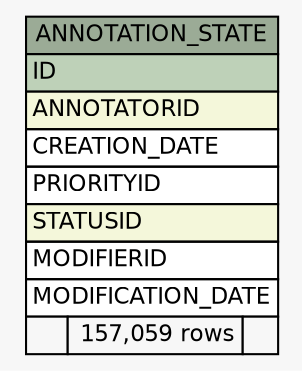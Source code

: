 // dot 2.38.0 on Windows 10 10.0
// SchemaSpy rev Unknown
digraph "ANNOTATION_STATE" {
  graph [
    rankdir="RL"
    bgcolor="#f7f7f7"
    nodesep="0.18"
    ranksep="0.46"
    fontname="Helvetica"
    fontsize="11"
  ];
  node [
    fontname="Helvetica"
    fontsize="11"
    shape="plaintext"
  ];
  edge [
    arrowsize="0.8"
  ];
  "ANNOTATION_STATE" [
    label=<
    <TABLE BORDER="0" CELLBORDER="1" CELLSPACING="0" BGCOLOR="#ffffff">
      <TR><TD COLSPAN="3" BGCOLOR="#9bab96" ALIGN="CENTER">ANNOTATION_STATE</TD></TR>
      <TR><TD PORT="ID" COLSPAN="3" BGCOLOR="#bed1b8" ALIGN="LEFT">ID</TD></TR>
      <TR><TD PORT="ANNOTATORID" COLSPAN="3" BGCOLOR="#f4f7da" ALIGN="LEFT">ANNOTATORID</TD></TR>
      <TR><TD PORT="CREATION_DATE" COLSPAN="3" ALIGN="LEFT">CREATION_DATE</TD></TR>
      <TR><TD PORT="PRIORITYID" COLSPAN="3" ALIGN="LEFT">PRIORITYID</TD></TR>
      <TR><TD PORT="STATUSID" COLSPAN="3" BGCOLOR="#f4f7da" ALIGN="LEFT">STATUSID</TD></TR>
      <TR><TD PORT="MODIFIERID" COLSPAN="3" ALIGN="LEFT">MODIFIERID</TD></TR>
      <TR><TD PORT="MODIFICATION_DATE" COLSPAN="3" ALIGN="LEFT">MODIFICATION_DATE</TD></TR>
      <TR><TD ALIGN="LEFT" BGCOLOR="#f7f7f7">  </TD><TD ALIGN="RIGHT" BGCOLOR="#f7f7f7">157,059 rows</TD><TD ALIGN="RIGHT" BGCOLOR="#f7f7f7">  </TD></TR>
    </TABLE>>
    URL="tables/ANNOTATION_STATE.html"
    tooltip="ANNOTATION_STATE"
  ];
}
